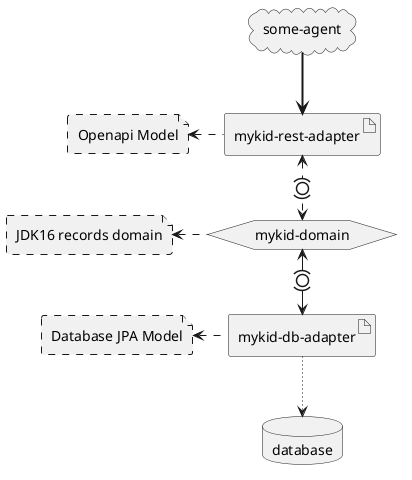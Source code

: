 @startuml
cloud "some-agent" as agent
artifact "mykid-rest-adapter" as rest
hexagon "mykid-domain" as domain
artifact "mykid-db-adapter" as db
database database
file "Openapi Model" as openapimodel #line.dashed;
file "JDK16 records domain" as mykiddomain #line.dashed;
file "Database JPA Model" as dbmodel #line.dashed;
agent ==> rest

domain <-do(0)-> db
rest <.do(0).> domain
db ~~> database
rest .le.> openapimodel
domain .le.> mykiddomain
db .le.> dbmodel

@enduml